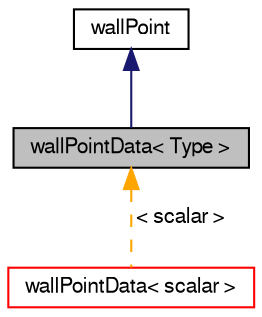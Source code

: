 digraph "wallPointData&lt; Type &gt;"
{
  bgcolor="transparent";
  edge [fontname="FreeSans",fontsize="10",labelfontname="FreeSans",labelfontsize="10"];
  node [fontname="FreeSans",fontsize="10",shape=record];
  Node0 [label="wallPointData\< Type \>",height=0.2,width=0.4,color="black", fillcolor="grey75", style="filled", fontcolor="black"];
  Node1 -> Node0 [dir="back",color="midnightblue",fontsize="10",style="solid",fontname="FreeSans"];
  Node1 [label="wallPoint",height=0.2,width=0.4,color="black",URL="$a24970.html",tooltip="Holds information regarding nearest wall point. Used in wall distance calculation. "];
  Node0 -> Node2 [dir="back",color="orange",fontsize="10",style="dashed",label=" \< scalar \>" ,fontname="FreeSans"];
  Node2 [label="wallPointData\< scalar \>",height=0.2,width=0.4,color="red",URL="$a24974.html"];
}
